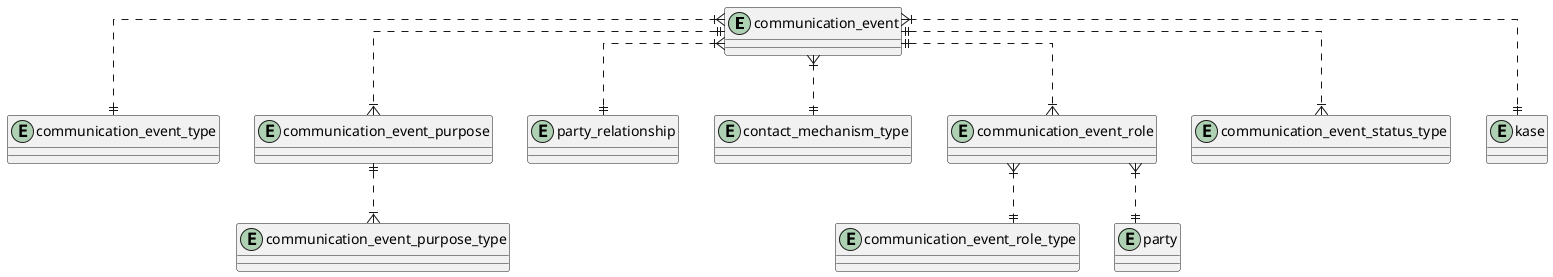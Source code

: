 @startuml
' hide the spot
' hide circle

' avoid problems with angled crows feet
skinparam linetype ortho

' Define only the entities used in this diagram
entity communication_event {}
entity communication_event_type {}
entity communication_event_purpose {}
entity party_relationship {}
entity contact_mechanism_type {}
entity communication_event_role {}
entity communication_event_status_type {}
entity kase {}
entity communication_event_role_type {}
entity party {}
entity communication_event_purpose_type {}

communication_event }|..|| communication_event_type
communication_event ||..|{ communication_event_purpose
communication_event }|..|| party_relationship
communication_event }|..|| contact_mechanism_type
communication_event ||..|{ communication_event_role
communication_event ||..|{ communication_event_status_type
communication_event }|..|| kase

communication_event_role }|..|| communication_event_role_type
communication_event_role }|..|| party
communication_event_purpose ||..|{ communication_event_purpose_type

@enduml
